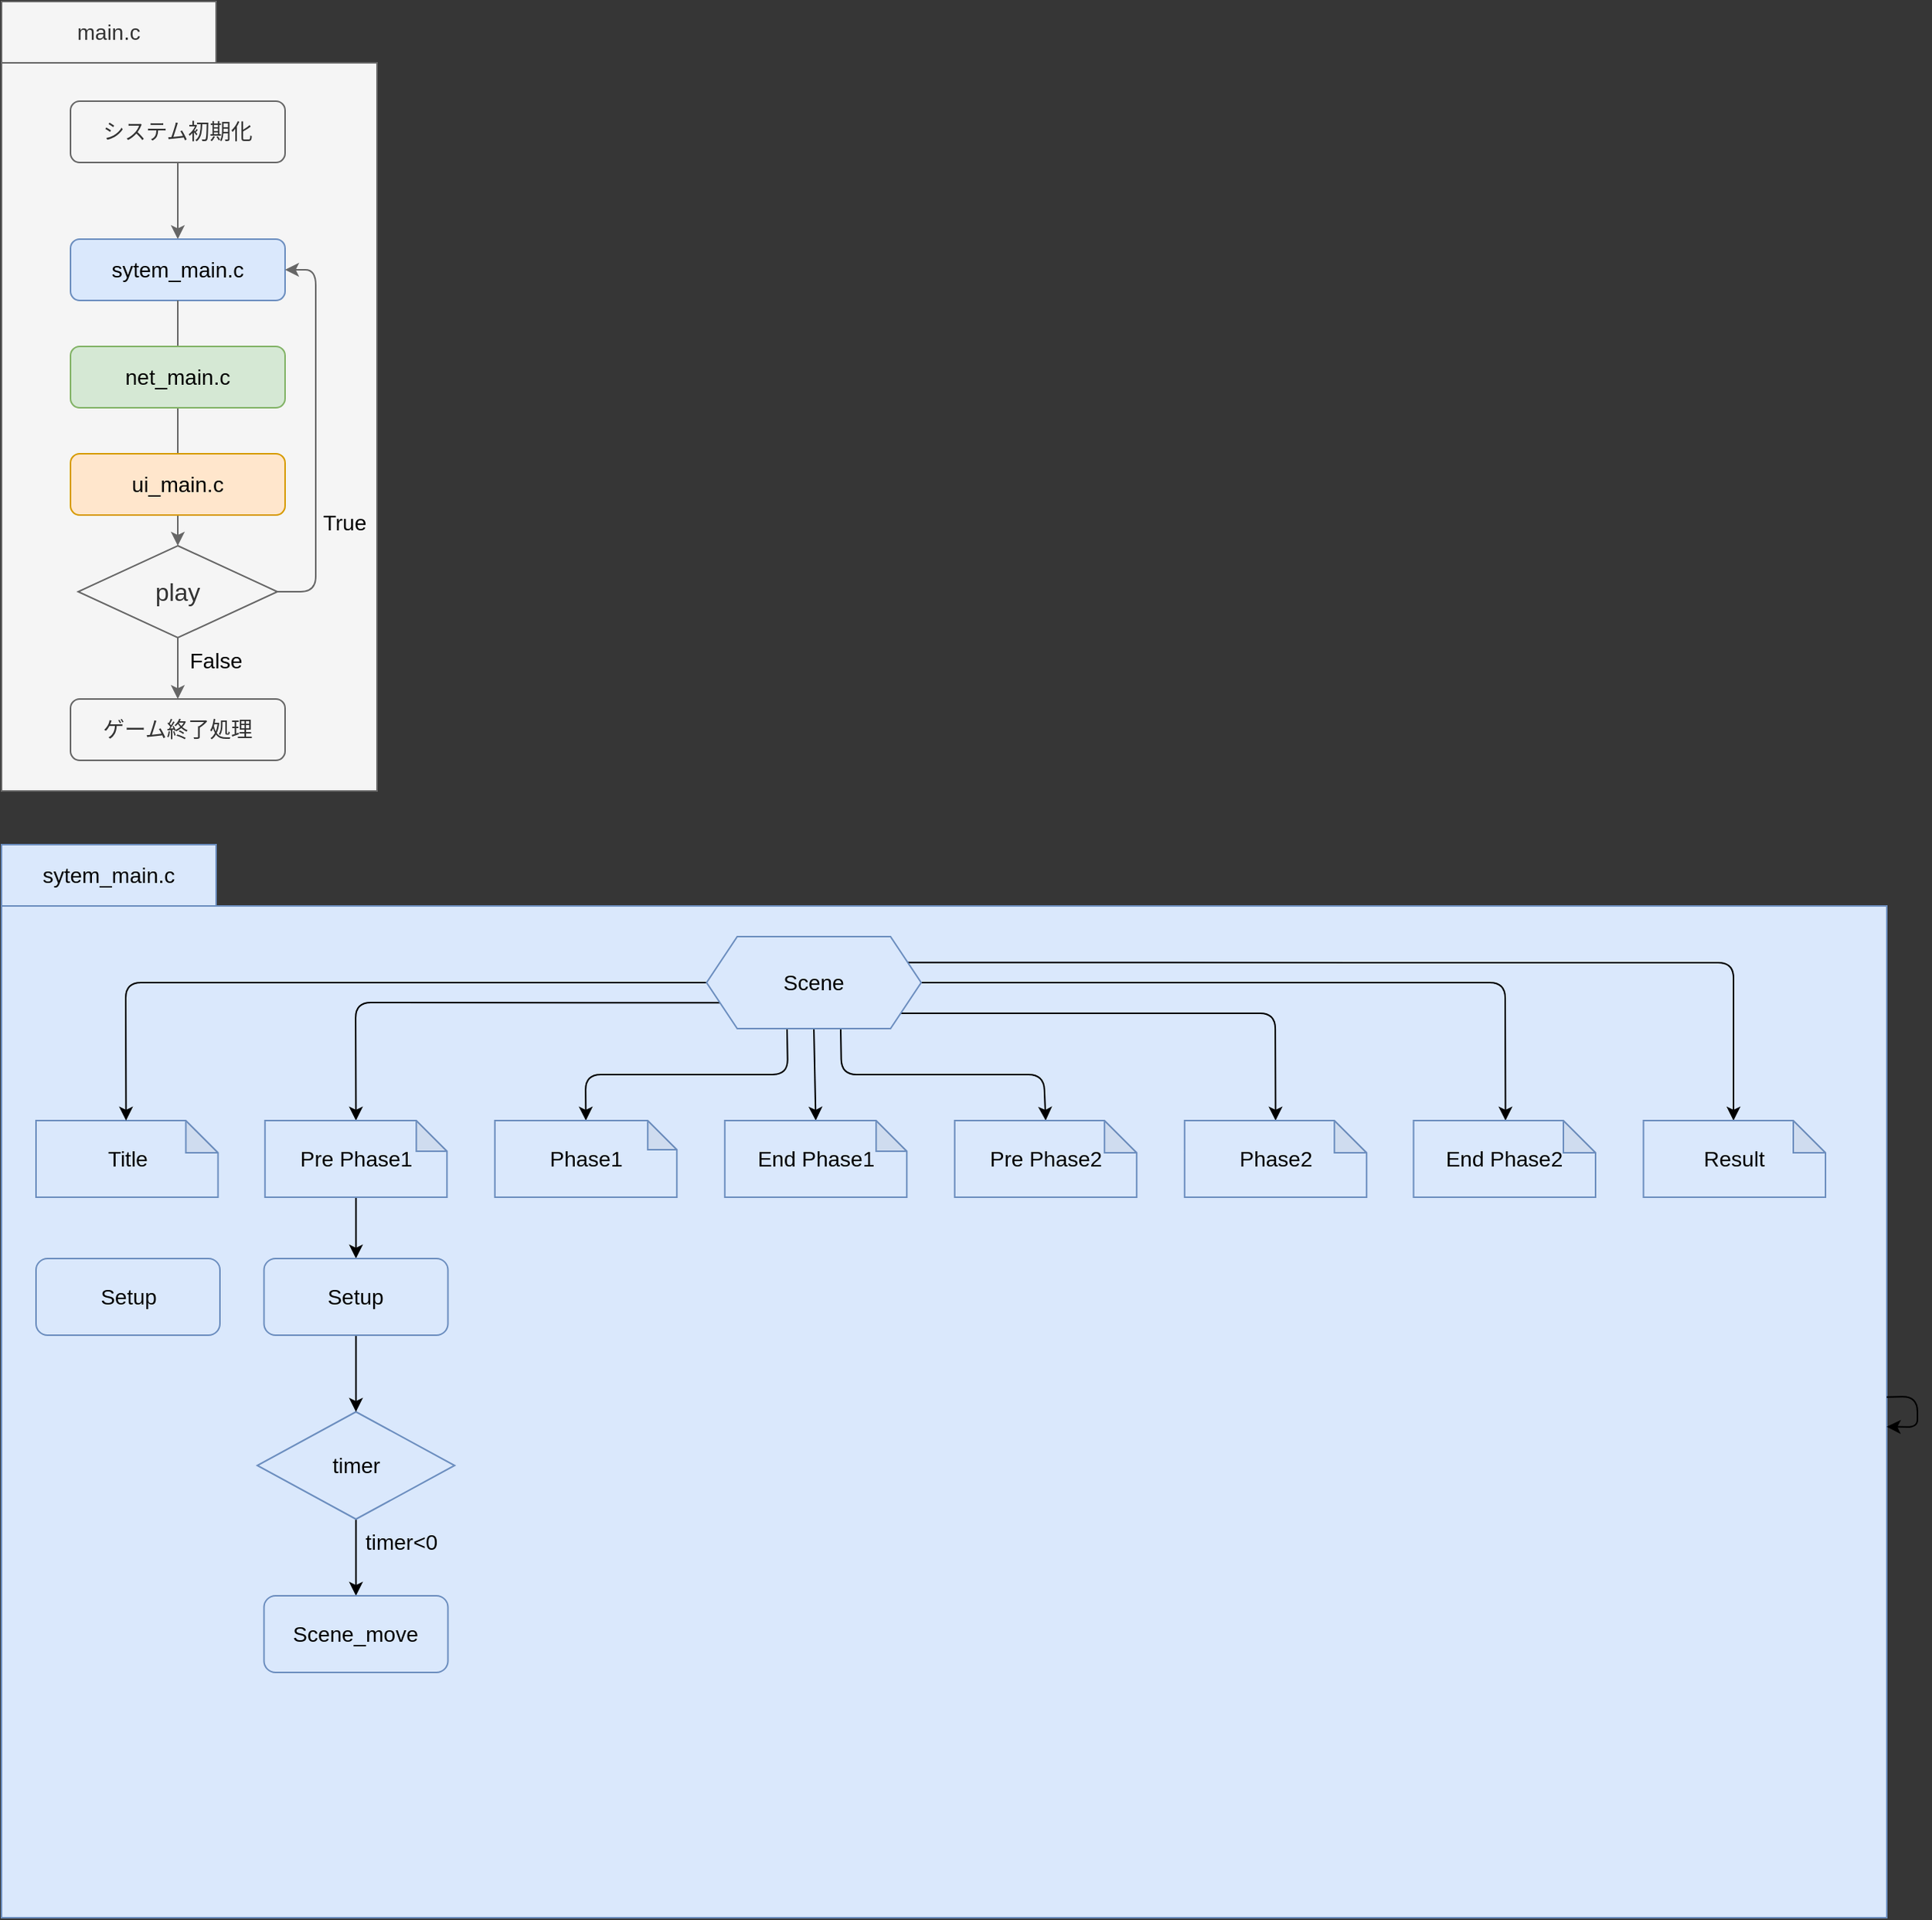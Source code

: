 <mxfile>
    <diagram id="gZvaeX6Qqa5kEaYU1DIt" name="ページ1">
        <mxGraphModel dx="576" dy="419" grid="1" gridSize="10" guides="1" tooltips="1" connect="1" arrows="1" fold="1" page="1" pageScale="1" pageWidth="827" pageHeight="1169" background="#363636" math="0" shadow="0">
            <root>
                <mxCell id="0"/>
                <mxCell id="1" parent="0"/>
                <mxCell id="37" value="" style="rounded=0;whiteSpace=wrap;html=1;fontSize=14;align=left;fillColor=#dae8fc;strokeColor=#6c8ebf;" parent="1" vertex="1">
                    <mxGeometry x="30" y="630" width="1230" height="660" as="geometry"/>
                </mxCell>
                <mxCell id="95" value="Title" style="shape=note;whiteSpace=wrap;html=1;backgroundOutline=1;darkOpacity=0.05;fontSize=14;fillColor=#dae8fc;strokeColor=#6c8ebf;fontColor=#000000;size=21;" parent="1" vertex="1">
                    <mxGeometry x="52.5" y="770" width="118.75" height="50" as="geometry"/>
                </mxCell>
                <mxCell id="26" value="" style="rounded=0;whiteSpace=wrap;html=1;fontSize=14;align=left;fillColor=#f5f5f5;fontColor=#333333;strokeColor=#666666;" parent="1" vertex="1">
                    <mxGeometry x="30" y="80" width="245" height="475" as="geometry"/>
                </mxCell>
                <mxCell id="54" style="html=1;exitX=0.5;exitY=1;exitDx=0;exitDy=0;entryX=0.5;entryY=0;entryDx=0;entryDy=0;fontSize=14;fontColor=#FFFFFF;elbow=vertical;rounded=1;fillColor=#f5f5f5;strokeColor=#666666;" parent="1" source="6" target="9" edge="1">
                    <mxGeometry relative="1" as="geometry"/>
                </mxCell>
                <mxCell id="6" value="&lt;font style=&quot;font-size: 14px;&quot;&gt;システム初期化&lt;/font&gt;" style="rounded=1;whiteSpace=wrap;html=1;fillColor=#f5f5f5;fontColor=#333333;strokeColor=#666666;" parent="1" vertex="1">
                    <mxGeometry x="75" y="105" width="140" height="40" as="geometry"/>
                </mxCell>
                <mxCell id="9" value="&lt;font style=&quot;font-size: 14px;&quot;&gt;sytem_main.c&lt;/font&gt;" style="rounded=1;whiteSpace=wrap;html=1;fillColor=#dae8fc;strokeColor=#6c8ebf;fontColor=#000000;" parent="1" vertex="1">
                    <mxGeometry x="75" y="195" width="140" height="40" as="geometry"/>
                </mxCell>
                <mxCell id="15" style="edgeStyle=none;html=1;exitX=0.5;exitY=1;exitDx=0;exitDy=0;entryX=0.5;entryY=1;entryDx=0;entryDy=0;fillColor=#f5f5f5;strokeColor=#666666;" parent="1" source="10" target="10" edge="1">
                    <mxGeometry relative="1" as="geometry">
                        <Array as="points">
                            <mxPoint x="145" y="375"/>
                        </Array>
                    </mxGeometry>
                </mxCell>
                <mxCell id="20" style="edgeStyle=none;html=1;exitX=0.5;exitY=1;exitDx=0;exitDy=0;fontSize=16;fillColor=#f5f5f5;strokeColor=#666666;" parent="1" source="18" edge="1">
                    <mxGeometry relative="1" as="geometry">
                        <mxPoint x="145" y="495" as="targetPoint"/>
                    </mxGeometry>
                </mxCell>
                <mxCell id="21" style="edgeStyle=none;html=1;exitX=1;exitY=0.5;exitDx=0;exitDy=0;fontSize=16;entryX=1;entryY=0.5;entryDx=0;entryDy=0;fillColor=#f5f5f5;strokeColor=#666666;" parent="1" source="18" target="9" edge="1">
                    <mxGeometry relative="1" as="geometry">
                        <mxPoint x="235" y="185" as="targetPoint"/>
                        <Array as="points">
                            <mxPoint x="235" y="425"/>
                            <mxPoint x="235" y="215"/>
                        </Array>
                    </mxGeometry>
                </mxCell>
                <mxCell id="18" value="play" style="rhombus;whiteSpace=wrap;html=1;fontSize=16;fillColor=#f5f5f5;fontColor=#333333;strokeColor=#666666;" parent="1" vertex="1">
                    <mxGeometry x="80" y="395" width="130" height="60" as="geometry"/>
                </mxCell>
                <mxCell id="25" value="&lt;span style=&quot;font-size: 14px;&quot;&gt;ゲーム終了処理&lt;/span&gt;" style="rounded=1;whiteSpace=wrap;html=1;fillColor=#f5f5f5;fontColor=#333333;strokeColor=#666666;" parent="1" vertex="1">
                    <mxGeometry x="75" y="495" width="140" height="40" as="geometry"/>
                </mxCell>
                <mxCell id="50" value="" style="endArrow=classic;html=1;fontSize=14;fontColor=#FFFFFF;elbow=vertical;exitX=0.5;exitY=1;exitDx=0;exitDy=0;entryX=0.5;entryY=0;entryDx=0;entryDy=0;fillColor=#f5f5f5;strokeColor=#666666;" parent="1" source="9" target="18" edge="1">
                    <mxGeometry width="50" height="50" relative="1" as="geometry">
                        <mxPoint x="395" y="205" as="sourcePoint"/>
                        <mxPoint x="445" y="155" as="targetPoint"/>
                    </mxGeometry>
                </mxCell>
                <mxCell id="28" value="&lt;font style=&quot;font-size: 14px;&quot;&gt;main.c&lt;/font&gt;" style="rounded=1;whiteSpace=wrap;html=1;arcSize=0;fillColor=#f5f5f5;fontColor=#333333;strokeColor=#666666;" parent="1" vertex="1">
                    <mxGeometry x="30" y="40" width="140" height="40" as="geometry"/>
                </mxCell>
                <mxCell id="38" value="&lt;font style=&quot;font-size: 14px;&quot;&gt;sytem_main.c&lt;/font&gt;" style="rounded=1;whiteSpace=wrap;html=1;arcSize=0;fillColor=#dae8fc;strokeColor=#6c8ebf;fontColor=#000000;" parent="1" vertex="1">
                    <mxGeometry x="30" y="590" width="140" height="40" as="geometry"/>
                </mxCell>
                <mxCell id="8" value="&lt;font style=&quot;font-size: 14px;&quot;&gt;net_main.c&lt;/font&gt;" style="rounded=1;whiteSpace=wrap;html=1;fillColor=#d5e8d4;strokeColor=#82b366;fontColor=#000000;" parent="1" vertex="1">
                    <mxGeometry x="75" y="265" width="140" height="40" as="geometry"/>
                </mxCell>
                <mxCell id="10" value="&lt;font style=&quot;font-size: 14px;&quot;&gt;ui_main.c&lt;/font&gt;" style="rounded=1;whiteSpace=wrap;html=1;fillColor=#ffe6cc;strokeColor=#d79b00;fontColor=#000000;" parent="1" vertex="1">
                    <mxGeometry x="75" y="335" width="140" height="40" as="geometry"/>
                </mxCell>
                <mxCell id="56" value="True" style="text;html=1;strokeColor=none;fillColor=none;align=center;verticalAlign=middle;whiteSpace=wrap;rounded=0;fontSize=14;fontColor=#000000;" parent="1" vertex="1">
                    <mxGeometry x="223.75" y="365" width="60" height="30" as="geometry"/>
                </mxCell>
                <mxCell id="57" value="False" style="text;html=1;strokeColor=none;fillColor=none;align=center;verticalAlign=middle;whiteSpace=wrap;rounded=0;fontSize=14;fontColor=#000000;" parent="1" vertex="1">
                    <mxGeometry x="140" y="455" width="60" height="30" as="geometry"/>
                </mxCell>
                <mxCell id="64" style="edgeStyle=none;rounded=1;html=1;exitX=0.5;exitY=1;exitDx=0;exitDy=0;entryX=0.5;entryY=0;entryDx=0;entryDy=0;strokeColor=#000000;fontSize=14;fontColor=#000000;elbow=vertical;" parent="1" source="58" edge="1">
                    <mxGeometry relative="1" as="geometry">
                        <mxPoint x="561.25" y="770" as="targetPoint"/>
                    </mxGeometry>
                </mxCell>
                <mxCell id="75" style="edgeStyle=none;rounded=1;html=1;exitX=0.375;exitY=1;exitDx=0;exitDy=0;entryX=0.5;entryY=0;entryDx=0;entryDy=0;strokeColor=#000000;fontSize=14;fontColor=#000000;elbow=vertical;" parent="1" source="58" edge="1">
                    <mxGeometry relative="1" as="geometry">
                        <mxPoint x="411.25" y="770" as="targetPoint"/>
                        <Array as="points">
                            <mxPoint x="543" y="740"/>
                            <mxPoint x="411" y="740"/>
                        </Array>
                    </mxGeometry>
                </mxCell>
                <mxCell id="77" style="edgeStyle=none;rounded=1;html=1;exitX=0.625;exitY=1;exitDx=0;exitDy=0;entryX=0.5;entryY=0;entryDx=0;entryDy=0;strokeColor=#000000;fontSize=14;fontColor=#000000;elbow=vertical;" parent="1" source="58" edge="1">
                    <mxGeometry relative="1" as="geometry">
                        <mxPoint x="711.25" y="770" as="targetPoint"/>
                        <Array as="points">
                            <mxPoint x="578" y="740"/>
                            <mxPoint x="710" y="740"/>
                        </Array>
                    </mxGeometry>
                </mxCell>
                <mxCell id="78" style="edgeStyle=none;rounded=1;html=1;exitX=0;exitY=0.75;exitDx=0;exitDy=0;entryX=0.5;entryY=0;entryDx=0;entryDy=0;strokeColor=#000000;fontSize=14;fontColor=#000000;elbow=vertical;startArrow=none;" parent="1" source="58" edge="1">
                    <mxGeometry relative="1" as="geometry">
                        <mxPoint x="261.25" y="770" as="targetPoint"/>
                        <Array as="points">
                            <mxPoint x="261" y="693"/>
                        </Array>
                    </mxGeometry>
                </mxCell>
                <mxCell id="79" style="edgeStyle=none;rounded=1;html=1;exitX=0;exitY=0.5;exitDx=0;exitDy=0;entryX=0.5;entryY=0;entryDx=0;entryDy=0;strokeColor=#000000;fontSize=14;fontColor=#000000;elbow=vertical;" parent="1" source="58" edge="1">
                    <mxGeometry relative="1" as="geometry">
                        <mxPoint x="111.25" y="770" as="targetPoint"/>
                        <Array as="points">
                            <mxPoint x="111" y="680"/>
                        </Array>
                    </mxGeometry>
                </mxCell>
                <mxCell id="80" style="edgeStyle=none;rounded=1;html=1;entryX=0.5;entryY=0;entryDx=0;entryDy=0;strokeColor=#000000;fontSize=14;fontColor=#000000;elbow=vertical;" parent="1" edge="1">
                    <mxGeometry relative="1" as="geometry">
                        <mxPoint x="610" y="700" as="sourcePoint"/>
                        <mxPoint x="861.25" y="770" as="targetPoint"/>
                        <Array as="points">
                            <mxPoint x="861" y="700"/>
                        </Array>
                    </mxGeometry>
                </mxCell>
                <mxCell id="81" style="edgeStyle=none;rounded=1;html=1;exitX=1;exitY=0.5;exitDx=0;exitDy=0;entryX=0.5;entryY=0;entryDx=0;entryDy=0;strokeColor=#000000;fontSize=14;fontColor=#000000;elbow=vertical;" parent="1" source="58" edge="1">
                    <mxGeometry relative="1" as="geometry">
                        <mxPoint x="1011.25" y="770" as="targetPoint"/>
                        <Array as="points">
                            <mxPoint x="1011" y="680"/>
                        </Array>
                    </mxGeometry>
                </mxCell>
                <mxCell id="84" style="edgeStyle=none;rounded=1;html=1;exitX=1;exitY=0.25;exitDx=0;exitDy=0;entryX=0.5;entryY=0;entryDx=0;entryDy=0;strokeColor=#000000;fontSize=14;fontColor=#000000;elbow=vertical;" parent="1" source="58" edge="1">
                    <mxGeometry relative="1" as="geometry">
                        <mxPoint x="1160" y="770" as="targetPoint"/>
                        <Array as="points">
                            <mxPoint x="1160" y="667"/>
                        </Array>
                    </mxGeometry>
                </mxCell>
                <mxCell id="58" value="&lt;font color=&quot;#000000&quot;&gt;Scene&lt;/font&gt;" style="shape=hexagon;perimeter=hexagonPerimeter2;whiteSpace=wrap;html=1;fixedSize=1;fontSize=14;fillColor=#dae8fc;strokeColor=#6c8ebf;" parent="1" vertex="1">
                    <mxGeometry x="490" y="650" width="140" height="60" as="geometry"/>
                </mxCell>
                <mxCell id="61" value="" style="endArrow=classic;html=1;rounded=1;fontSize=14;fontColor=#000000;elbow=vertical;strokeColor=#000000;" parent="1" source="37" target="37" edge="1">
                    <mxGeometry width="50" height="50" relative="1" as="geometry">
                        <mxPoint x="520" y="1010" as="sourcePoint"/>
                        <mxPoint x="570" y="960" as="targetPoint"/>
                    </mxGeometry>
                </mxCell>
                <mxCell id="87" style="edgeStyle=none;rounded=1;html=1;exitX=0.5;exitY=1;exitDx=0;exitDy=0;entryX=0.5;entryY=0;entryDx=0;entryDy=0;strokeColor=#000000;fontSize=14;fontColor=#000000;elbow=vertical;" parent="1" target="86" edge="1">
                    <mxGeometry relative="1" as="geometry">
                        <mxPoint x="261.25" y="820" as="sourcePoint"/>
                    </mxGeometry>
                </mxCell>
                <mxCell id="91" style="edgeStyle=none;rounded=1;html=1;exitX=0.5;exitY=1;exitDx=0;exitDy=0;entryX=0.5;entryY=0;entryDx=0;entryDy=0;strokeColor=#000000;fontSize=14;fontColor=#000000;elbow=vertical;" parent="1" source="85" target="90" edge="1">
                    <mxGeometry relative="1" as="geometry"/>
                </mxCell>
                <mxCell id="85" value="timer" style="rhombus;whiteSpace=wrap;html=1;fontSize=14;fillColor=#dae8fc;strokeColor=#6c8ebf;fontColor=#000000;" parent="1" vertex="1">
                    <mxGeometry x="196.87" y="960" width="128.75" height="70" as="geometry"/>
                </mxCell>
                <mxCell id="88" style="edgeStyle=none;rounded=1;html=1;exitX=0.5;exitY=1;exitDx=0;exitDy=0;entryX=0.5;entryY=0;entryDx=0;entryDy=0;strokeColor=#000000;fontSize=14;fontColor=#000000;elbow=vertical;" parent="1" source="86" target="85" edge="1">
                    <mxGeometry relative="1" as="geometry"/>
                </mxCell>
                <mxCell id="86" value="Setup" style="rounded=1;whiteSpace=wrap;html=1;fontSize=14;fillColor=#dae8fc;strokeColor=#6c8ebf;fontColor=#000000;" parent="1" vertex="1">
                    <mxGeometry x="201.25" y="860" width="120" height="50" as="geometry"/>
                </mxCell>
                <mxCell id="90" value="Scene_move" style="rounded=1;whiteSpace=wrap;html=1;fontSize=14;fillColor=#dae8fc;strokeColor=#6c8ebf;fontColor=#000000;" parent="1" vertex="1">
                    <mxGeometry x="201.25" y="1080" width="120" height="50" as="geometry"/>
                </mxCell>
                <mxCell id="93" value="End Phase1" style="shape=note;whiteSpace=wrap;html=1;backgroundOutline=1;darkOpacity=0.05;fontSize=14;fillColor=#dae8fc;strokeColor=#6c8ebf;fontColor=#000000;size=20;" parent="1" vertex="1">
                    <mxGeometry x="501.88" y="770" width="118.75" height="50" as="geometry"/>
                </mxCell>
                <mxCell id="97" value="Phase1" style="shape=note;whiteSpace=wrap;html=1;backgroundOutline=1;darkOpacity=0.05;fontSize=14;fillColor=#dae8fc;strokeColor=#6c8ebf;fontColor=#000000;size=19;" parent="1" vertex="1">
                    <mxGeometry x="351.87" y="770" width="118.75" height="50" as="geometry"/>
                </mxCell>
                <mxCell id="98" value="Pre Phase2" style="shape=note;whiteSpace=wrap;html=1;backgroundOutline=1;darkOpacity=0.05;fontSize=14;fillColor=#dae8fc;strokeColor=#6c8ebf;fontColor=#000000;size=21;" parent="1" vertex="1">
                    <mxGeometry x="651.87" y="770" width="118.75" height="50" as="geometry"/>
                </mxCell>
                <mxCell id="99" value="Phase2" style="shape=note;whiteSpace=wrap;html=1;backgroundOutline=1;darkOpacity=0.05;fontSize=14;fillColor=#dae8fc;strokeColor=#6c8ebf;fontColor=#000000;size=21;" parent="1" vertex="1">
                    <mxGeometry x="801.87" y="770" width="118.75" height="50" as="geometry"/>
                </mxCell>
                <mxCell id="100" value="End Phase2" style="shape=note;whiteSpace=wrap;html=1;backgroundOutline=1;darkOpacity=0.05;fontSize=14;fillColor=#dae8fc;strokeColor=#6c8ebf;fontColor=#000000;size=21;" parent="1" vertex="1">
                    <mxGeometry x="951.25" y="770" width="118.75" height="50" as="geometry"/>
                </mxCell>
                <mxCell id="101" value="Result" style="shape=note;whiteSpace=wrap;html=1;backgroundOutline=1;darkOpacity=0.05;fontSize=14;fillColor=#dae8fc;strokeColor=#6c8ebf;fontColor=#000000;size=21;" parent="1" vertex="1">
                    <mxGeometry x="1101.25" y="770" width="118.75" height="50" as="geometry"/>
                </mxCell>
                <mxCell id="96" value="Pre Phase1" style="shape=note;whiteSpace=wrap;html=1;backgroundOutline=1;darkOpacity=0.05;fontSize=14;fillColor=#dae8fc;strokeColor=#6c8ebf;fontColor=#000000;size=20;" parent="1" vertex="1">
                    <mxGeometry x="201.88" y="770" width="118.75" height="50" as="geometry"/>
                </mxCell>
                <mxCell id="104" value="timer&amp;lt;0" style="text;html=1;strokeColor=none;fillColor=none;align=center;verticalAlign=middle;whiteSpace=wrap;rounded=0;fontSize=14;fontColor=#000000;" parent="1" vertex="1">
                    <mxGeometry x="260.63" y="1030" width="60" height="30" as="geometry"/>
                </mxCell>
                <mxCell id="105" value="Setup" style="rounded=1;whiteSpace=wrap;html=1;fontSize=14;fillColor=#dae8fc;strokeColor=#6c8ebf;fontColor=#000000;" parent="1" vertex="1">
                    <mxGeometry x="52.5" y="860" width="120" height="50" as="geometry"/>
                </mxCell>
            </root>
        </mxGraphModel>
    </diagram>
</mxfile>